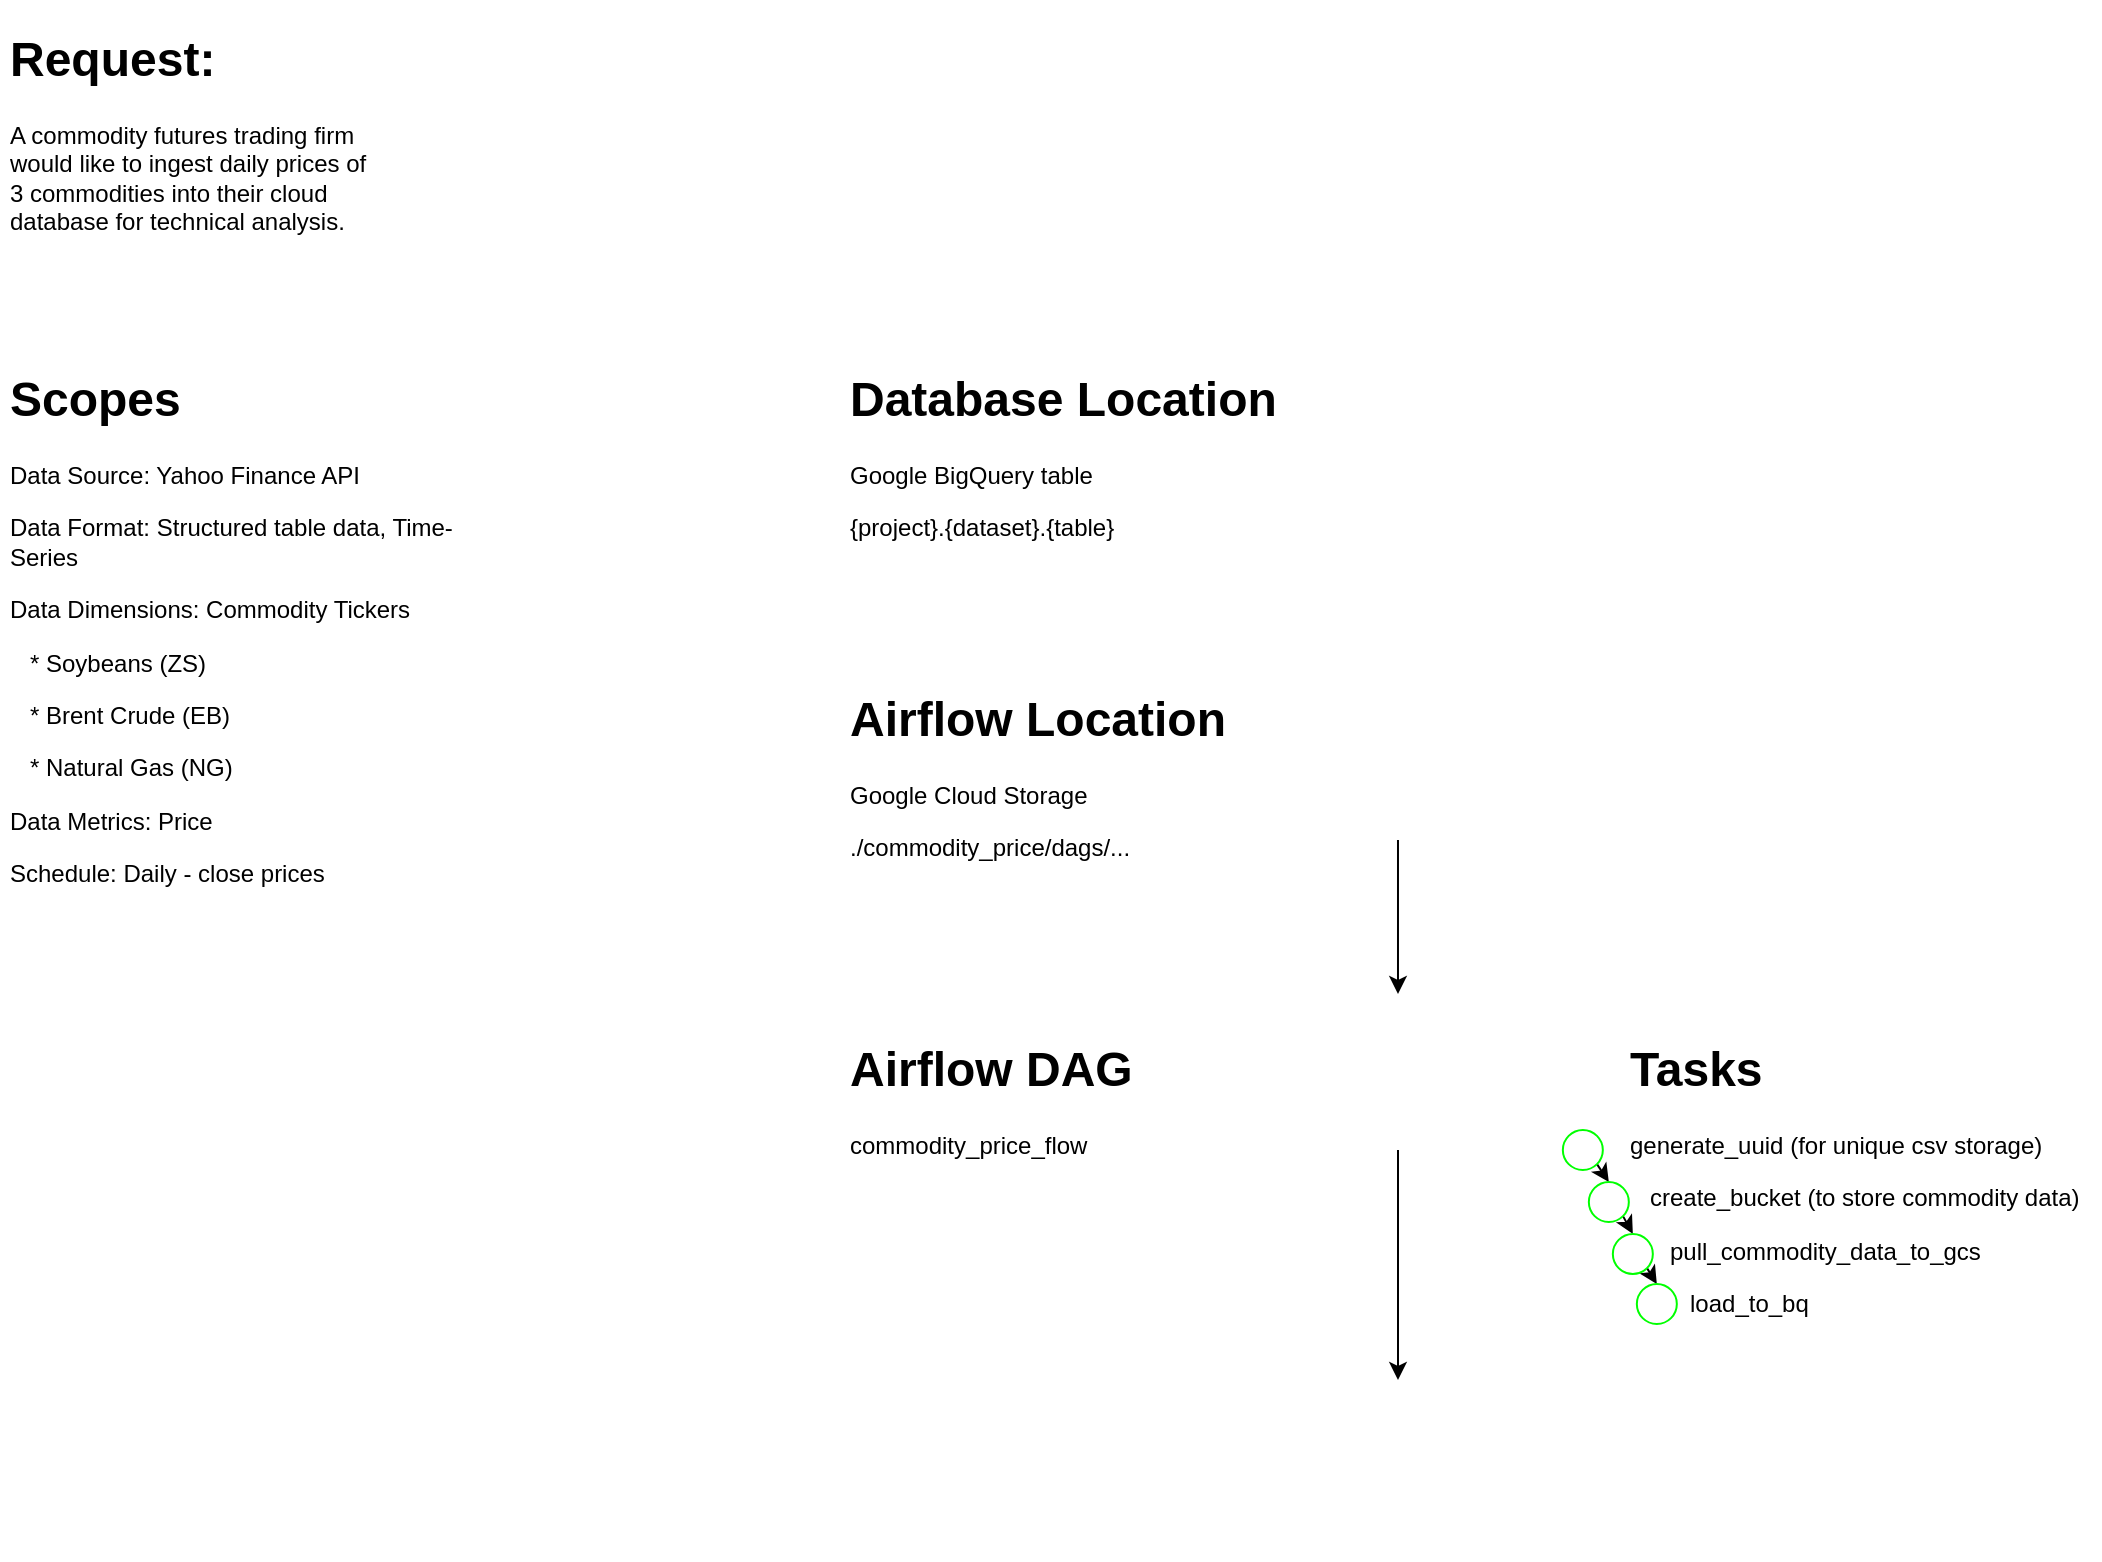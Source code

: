 <mxfile>
    <diagram id="IZaMaNv83GGYVcbvc7Aa" name="Page-1">
        <mxGraphModel dx="639" dy="1139" grid="1" gridSize="10" guides="1" tooltips="1" connect="1" arrows="1" fold="1" page="1" pageScale="1" pageWidth="1100" pageHeight="850" math="0" shadow="0">
            <root>
                <mxCell id="0"/>
                <mxCell id="1" parent="0"/>
                <mxCell id="2" value="&lt;h1&gt;Request:&lt;/h1&gt;&lt;p&gt;A commodity futures trading firm would like to ingest daily prices of 3 commodities into their cloud database for technical analysis.&lt;/p&gt;" style="text;html=1;strokeColor=none;fillColor=none;spacing=5;spacingTop=-20;whiteSpace=wrap;overflow=hidden;rounded=0;" parent="1" vertex="1">
                    <mxGeometry x="10" y="20" width="190" height="120" as="geometry"/>
                </mxCell>
                <mxCell id="18" style="edgeStyle=none;html=1;" parent="1" source="3" target="4" edge="1">
                    <mxGeometry relative="1" as="geometry"/>
                </mxCell>
                <mxCell id="3" value="" style="shape=image;verticalLabelPosition=bottom;labelBackgroundColor=default;verticalAlign=top;aspect=fixed;imageAspect=0;image=https://www.logo.wine/a/logo/Google_Storage/Google_Storage-Logo.wine.svg;" parent="1" vertex="1">
                    <mxGeometry x="626.57" y="320" width="164.85" height="110" as="geometry"/>
                </mxCell>
                <mxCell id="20" style="edgeStyle=none;html=1;" parent="1" source="4" target="19" edge="1">
                    <mxGeometry relative="1" as="geometry"/>
                </mxCell>
                <mxCell id="4" value="" style="shape=image;verticalLabelPosition=bottom;labelBackgroundColor=default;verticalAlign=top;aspect=fixed;imageAspect=0;image=https://www.ancoris.com/hubfs/Google%20Cloud%20Logos/Cloud%20Composer.png;" parent="1" vertex="1">
                    <mxGeometry x="670.0" y="507" width="78" height="78" as="geometry"/>
                </mxCell>
                <mxCell id="5" value="" style="shape=image;verticalLabelPosition=bottom;labelBackgroundColor=default;verticalAlign=top;aspect=fixed;imageAspect=0;image=https://cdn.icon-icons.com/icons2/2699/PNG/512/google_bigquery_logo_icon_168150.png;" parent="1" vertex="1">
                    <mxGeometry x="670.0" y="190" width="82" height="82" as="geometry"/>
                </mxCell>
                <mxCell id="6" value="&lt;h1&gt;Scopes&lt;/h1&gt;&lt;p&gt;Data Source: Yahoo Finance API&lt;/p&gt;&lt;p&gt;Data Format: Structured table data, Time-Series&lt;br&gt;&lt;/p&gt;&lt;p&gt;Data Dimensions: Commodity Tickers&lt;/p&gt;&lt;p&gt;&amp;nbsp; &amp;nbsp;* Soybeans (ZS)&lt;/p&gt;&lt;p&gt;&amp;nbsp; &amp;nbsp;* Brent Crude (EB)&lt;/p&gt;&lt;p&gt;&amp;nbsp; &amp;nbsp;* Natural Gas (NG)&lt;/p&gt;&lt;p&gt;Data Metrics: Price&lt;/p&gt;&lt;p&gt;Schedule: Daily - close prices&lt;/p&gt;" style="text;html=1;strokeColor=none;fillColor=none;spacing=5;spacingTop=-20;whiteSpace=wrap;overflow=hidden;rounded=0;" parent="1" vertex="1">
                    <mxGeometry x="10" y="190" width="230" height="290" as="geometry"/>
                </mxCell>
                <mxCell id="7" value="&lt;h1&gt;Airflow DAG&lt;/h1&gt;&lt;p&gt;commodity_price_flow&lt;/p&gt;" style="text;html=1;strokeColor=none;fillColor=none;spacing=5;spacingTop=-20;whiteSpace=wrap;overflow=hidden;rounded=0;" parent="1" vertex="1">
                    <mxGeometry x="430" y="525" width="190" height="120" as="geometry"/>
                </mxCell>
                <mxCell id="8" value="&lt;h1&gt;Tasks&lt;/h1&gt;&lt;p&gt;generate_uuid (for unique csv storage)&lt;/p&gt;&lt;p&gt;&amp;nbsp; &amp;nbsp;create_bucket (to store commodity data)&lt;/p&gt;&lt;p&gt;&amp;nbsp; &amp;nbsp; &amp;nbsp; pull_commodity_data_to_gcs&lt;/p&gt;&lt;p&gt;&amp;nbsp; &amp;nbsp; &amp;nbsp; &amp;nbsp; &amp;nbsp;load_to_bq&lt;/p&gt;" style="text;html=1;strokeColor=none;fillColor=none;spacing=5;spacingTop=-20;whiteSpace=wrap;overflow=hidden;rounded=0;" parent="1" vertex="1">
                    <mxGeometry x="820" y="525" width="240" height="265" as="geometry"/>
                </mxCell>
                <mxCell id="9" value="&lt;h1&gt;Airflow Location&lt;/h1&gt;&lt;p&gt;Google Cloud Storage&lt;/p&gt;&lt;p&gt;./commodity_price/dags/...&lt;/p&gt;" style="text;html=1;strokeColor=none;fillColor=none;spacing=5;spacingTop=-20;whiteSpace=wrap;overflow=hidden;rounded=0;" parent="1" vertex="1">
                    <mxGeometry x="430" y="350" width="220" height="120" as="geometry"/>
                </mxCell>
                <mxCell id="10" value="&lt;h1&gt;Database Location&lt;/h1&gt;&lt;p&gt;Google BigQuery table&lt;/p&gt;&lt;p&gt;{project}.{dataset}.{table}&lt;/p&gt;" style="text;html=1;strokeColor=none;fillColor=none;spacing=5;spacingTop=-20;whiteSpace=wrap;overflow=hidden;rounded=0;" parent="1" vertex="1">
                    <mxGeometry x="430" y="190" width="230" height="120" as="geometry"/>
                </mxCell>
                <mxCell id="15" style="edgeStyle=none;html=1;exitX=1;exitY=1;exitDx=0;exitDy=0;entryX=0.5;entryY=0;entryDx=0;entryDy=0;" parent="1" source="11" target="12" edge="1">
                    <mxGeometry relative="1" as="geometry"/>
                </mxCell>
                <mxCell id="11" value="" style="ellipse;whiteSpace=wrap;html=1;aspect=fixed;strokeColor=#00FF00;" parent="1" vertex="1">
                    <mxGeometry x="791.42" y="575" width="20" height="20" as="geometry"/>
                </mxCell>
                <mxCell id="16" style="edgeStyle=none;html=1;exitX=1;exitY=1;exitDx=0;exitDy=0;entryX=0.5;entryY=0;entryDx=0;entryDy=0;" parent="1" source="12" target="13" edge="1">
                    <mxGeometry relative="1" as="geometry"/>
                </mxCell>
                <mxCell id="12" value="" style="ellipse;whiteSpace=wrap;html=1;aspect=fixed;strokeColor=#00FF00;" parent="1" vertex="1">
                    <mxGeometry x="804.42" y="601" width="20" height="20" as="geometry"/>
                </mxCell>
                <mxCell id="17" style="edgeStyle=none;html=1;exitX=1;exitY=1;exitDx=0;exitDy=0;entryX=0.5;entryY=0;entryDx=0;entryDy=0;" parent="1" source="13" target="14" edge="1">
                    <mxGeometry relative="1" as="geometry"/>
                </mxCell>
                <mxCell id="13" value="" style="ellipse;whiteSpace=wrap;html=1;aspect=fixed;strokeColor=#00FF00;" parent="1" vertex="1">
                    <mxGeometry x="816.42" y="627" width="20" height="20" as="geometry"/>
                </mxCell>
                <mxCell id="14" value="" style="ellipse;whiteSpace=wrap;html=1;aspect=fixed;strokeColor=#00FF00;" parent="1" vertex="1">
                    <mxGeometry x="828.42" y="652" width="20" height="20" as="geometry"/>
                </mxCell>
                <mxCell id="19" value="" style="shape=image;verticalLabelPosition=bottom;labelBackgroundColor=default;verticalAlign=top;aspect=fixed;imageAspect=0;image=https://cdn.icon-icons.com/icons2/2699/PNG/512/google_bigquery_logo_icon_168150.png;" parent="1" vertex="1">
                    <mxGeometry x="668.0" y="700" width="82" height="82" as="geometry"/>
                </mxCell>
            </root>
        </mxGraphModel>
    </diagram>
</mxfile>